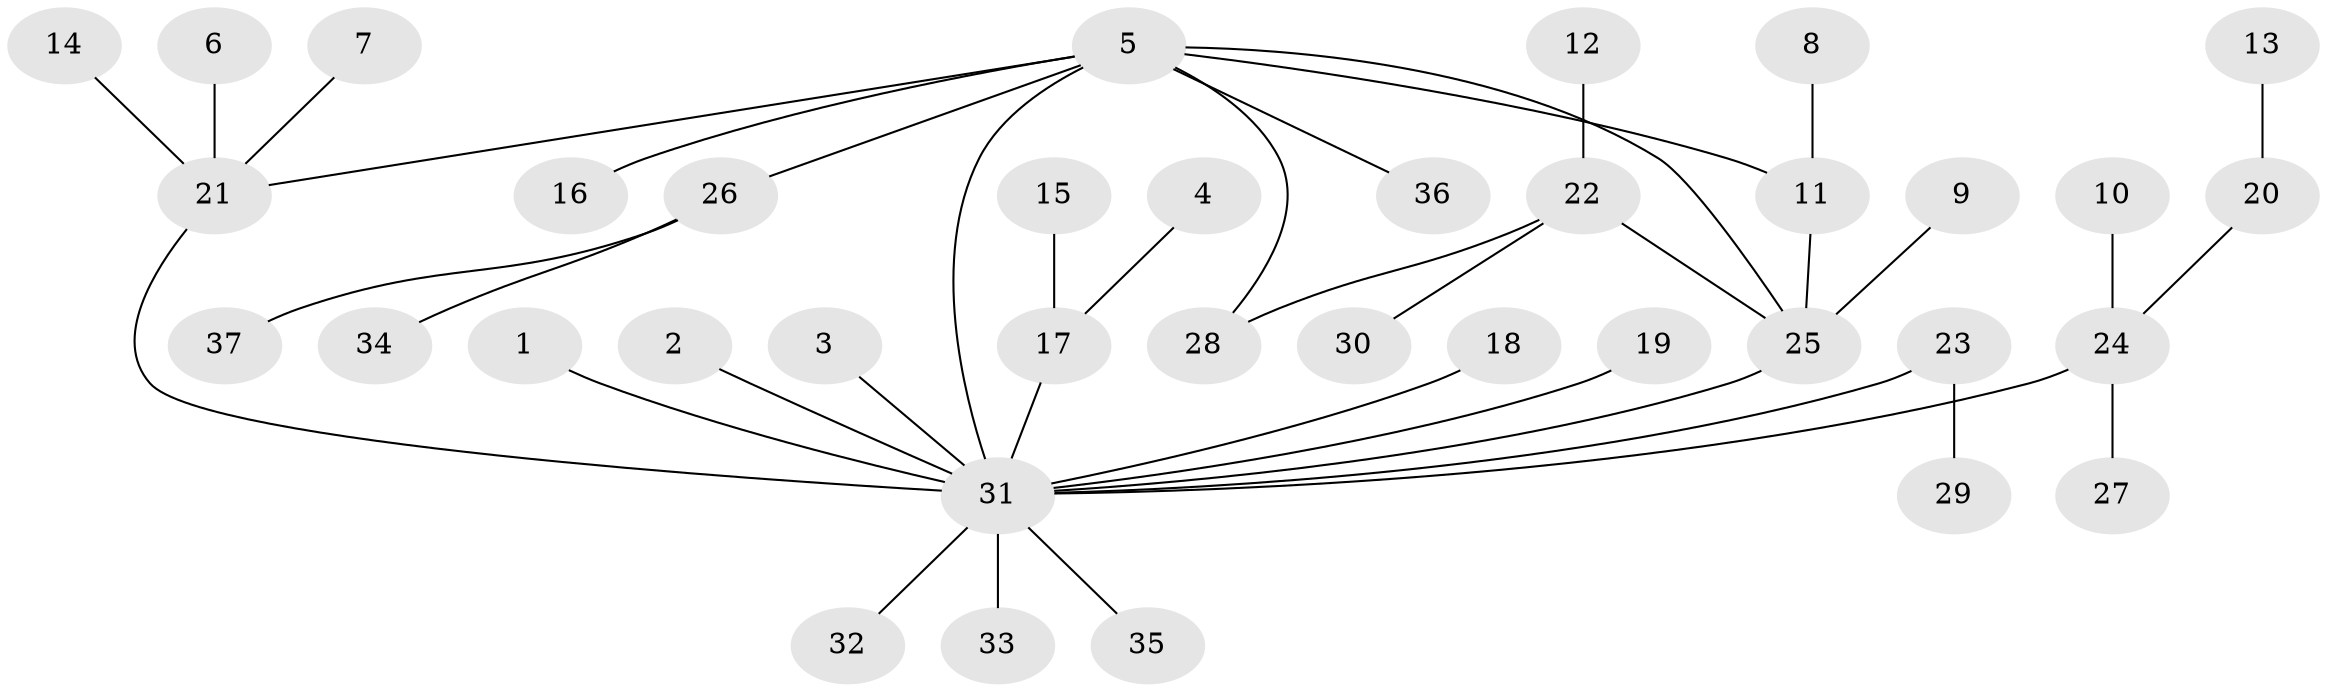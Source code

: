 // original degree distribution, {11: 0.0136986301369863, 1: 0.589041095890411, 18: 0.0136986301369863, 6: 0.0410958904109589, 3: 0.0547945205479452, 2: 0.2054794520547945, 8: 0.0136986301369863, 5: 0.0273972602739726, 4: 0.0410958904109589}
// Generated by graph-tools (version 1.1) at 2025/25/03/09/25 03:25:58]
// undirected, 37 vertices, 40 edges
graph export_dot {
graph [start="1"]
  node [color=gray90,style=filled];
  1;
  2;
  3;
  4;
  5;
  6;
  7;
  8;
  9;
  10;
  11;
  12;
  13;
  14;
  15;
  16;
  17;
  18;
  19;
  20;
  21;
  22;
  23;
  24;
  25;
  26;
  27;
  28;
  29;
  30;
  31;
  32;
  33;
  34;
  35;
  36;
  37;
  1 -- 31 [weight=1.0];
  2 -- 31 [weight=1.0];
  3 -- 31 [weight=1.0];
  4 -- 17 [weight=1.0];
  5 -- 11 [weight=1.0];
  5 -- 16 [weight=1.0];
  5 -- 21 [weight=1.0];
  5 -- 25 [weight=2.0];
  5 -- 26 [weight=1.0];
  5 -- 28 [weight=1.0];
  5 -- 31 [weight=2.0];
  5 -- 36 [weight=1.0];
  6 -- 21 [weight=1.0];
  7 -- 21 [weight=1.0];
  8 -- 11 [weight=1.0];
  9 -- 25 [weight=1.0];
  10 -- 24 [weight=1.0];
  11 -- 25 [weight=1.0];
  12 -- 22 [weight=1.0];
  13 -- 20 [weight=1.0];
  14 -- 21 [weight=1.0];
  15 -- 17 [weight=1.0];
  17 -- 31 [weight=1.0];
  18 -- 31 [weight=1.0];
  19 -- 31 [weight=1.0];
  20 -- 24 [weight=1.0];
  21 -- 31 [weight=1.0];
  22 -- 25 [weight=1.0];
  22 -- 28 [weight=1.0];
  22 -- 30 [weight=1.0];
  23 -- 29 [weight=1.0];
  23 -- 31 [weight=1.0];
  24 -- 27 [weight=1.0];
  24 -- 31 [weight=1.0];
  25 -- 31 [weight=1.0];
  26 -- 34 [weight=1.0];
  26 -- 37 [weight=1.0];
  31 -- 32 [weight=1.0];
  31 -- 33 [weight=1.0];
  31 -- 35 [weight=1.0];
}

